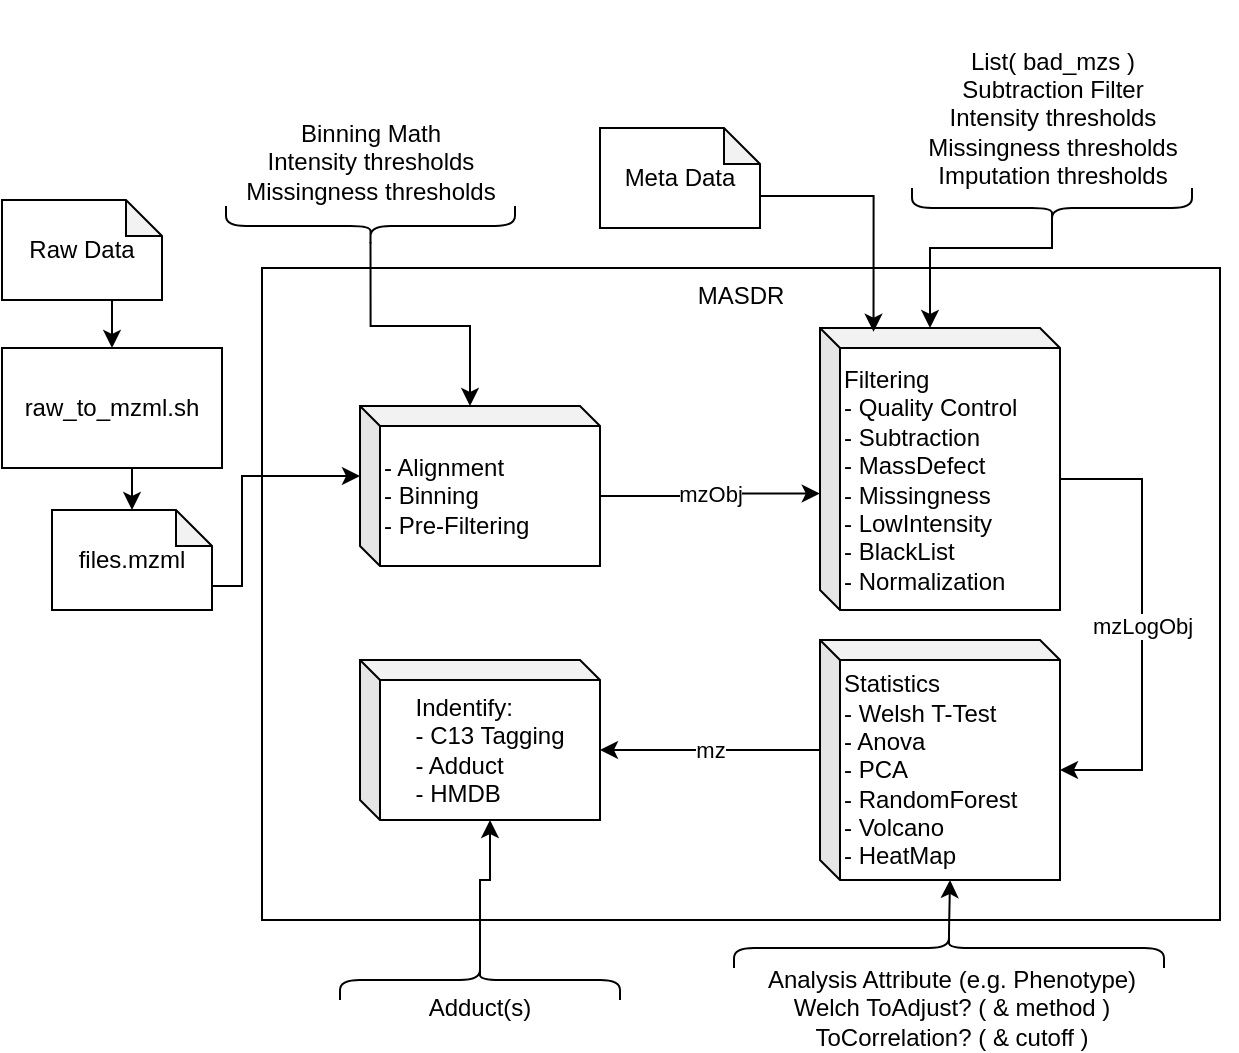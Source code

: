 <mxfile version="22.0.4" type="device">
  <diagram name="Page-1" id="NF6MBmcjPNnbceZiebFx">
    <mxGraphModel dx="1298" dy="1026" grid="1" gridSize="10" guides="1" tooltips="1" connect="1" arrows="1" fold="1" page="1" pageScale="1" pageWidth="827" pageHeight="1169" math="0" shadow="0">
      <root>
        <mxCell id="0" />
        <mxCell id="1" parent="0" />
        <mxCell id="pnGGZQMd89ZEnE11-C6j-18" value="MASDR" style="rounded=0;whiteSpace=wrap;html=1;verticalAlign=top;" vertex="1" parent="1">
          <mxGeometry x="260" y="174" width="479" height="326" as="geometry" />
        </mxCell>
        <mxCell id="pnGGZQMd89ZEnE11-C6j-5" value="raw_to_mzml.sh" style="rounded=0;whiteSpace=wrap;html=1;" vertex="1" parent="1">
          <mxGeometry x="130" y="214" width="110" height="60" as="geometry" />
        </mxCell>
        <mxCell id="pnGGZQMd89ZEnE11-C6j-7" value="- Alignment&lt;br&gt;- Binning&lt;br&gt;- Pre-Filtering&amp;nbsp;" style="shape=cube;whiteSpace=wrap;html=1;boundedLbl=1;backgroundOutline=1;darkOpacity=0.05;darkOpacity2=0.1;size=10;align=left;" vertex="1" parent="1">
          <mxGeometry x="309" y="243" width="120" height="80" as="geometry" />
        </mxCell>
        <mxCell id="pnGGZQMd89ZEnE11-C6j-9" value="Filtering&lt;br&gt;- Quality Control&lt;br style=&quot;border-color: var(--border-color);&quot;&gt;- Subtraction&lt;br&gt;- MassDefect&lt;br&gt;- Missingness&lt;br&gt;- LowIntensity&lt;br&gt;- BlackList&lt;br&gt;- Normalization" style="shape=cube;whiteSpace=wrap;html=1;boundedLbl=1;backgroundOutline=1;darkOpacity=0.05;darkOpacity2=0.1;size=10;align=left;" vertex="1" parent="1">
          <mxGeometry x="539" y="204" width="120" height="141" as="geometry" />
        </mxCell>
        <mxCell id="pnGGZQMd89ZEnE11-C6j-19" style="edgeStyle=orthogonalEdgeStyle;rounded=0;orthogonalLoop=1;jettySize=auto;html=1;exitX=0.5;exitY=1;exitDx=0;exitDy=0;exitPerimeter=0;entryX=0.5;entryY=0;entryDx=0;entryDy=0;" edge="1" parent="1" source="pnGGZQMd89ZEnE11-C6j-10" target="pnGGZQMd89ZEnE11-C6j-5">
          <mxGeometry relative="1" as="geometry" />
        </mxCell>
        <mxCell id="pnGGZQMd89ZEnE11-C6j-10" value="Raw Data" style="shape=note;whiteSpace=wrap;html=1;backgroundOutline=1;darkOpacity=0.05;size=18;verticalAlign=middle;" vertex="1" parent="1">
          <mxGeometry x="130" y="140" width="80" height="50" as="geometry" />
        </mxCell>
        <mxCell id="pnGGZQMd89ZEnE11-C6j-13" value="mzObj" style="edgeStyle=orthogonalEdgeStyle;rounded=0;orthogonalLoop=1;jettySize=auto;html=1;exitX=0;exitY=0;exitDx=120;exitDy=45;exitPerimeter=0;entryX=-0.001;entryY=0.587;entryDx=0;entryDy=0;entryPerimeter=0;" edge="1" parent="1" source="pnGGZQMd89ZEnE11-C6j-7" target="pnGGZQMd89ZEnE11-C6j-9">
          <mxGeometry x="0.006" relative="1" as="geometry">
            <mxPoint as="offset" />
          </mxGeometry>
        </mxCell>
        <mxCell id="pnGGZQMd89ZEnE11-C6j-14" value="&lt;div style=&quot;text-align: left;&quot;&gt;&lt;span style=&quot;background-color: initial;&quot;&gt;Indentify:&lt;/span&gt;&lt;/div&gt;&lt;div style=&quot;text-align: left;&quot;&gt;&lt;span style=&quot;background-color: initial;&quot;&gt;- C13 Tagging&lt;/span&gt;&lt;/div&gt;&lt;div style=&quot;text-align: left;&quot;&gt;&lt;span style=&quot;background-color: initial;&quot;&gt;- Adduct&lt;/span&gt;&lt;/div&gt;&lt;div style=&quot;text-align: left;&quot;&gt;&lt;span style=&quot;background-color: initial;&quot;&gt;- HMDB&amp;nbsp;&lt;/span&gt;&lt;/div&gt;" style="shape=cube;whiteSpace=wrap;html=1;boundedLbl=1;backgroundOutline=1;darkOpacity=0.05;darkOpacity2=0.1;size=10;" vertex="1" parent="1">
          <mxGeometry x="309" y="370" width="120" height="80" as="geometry" />
        </mxCell>
        <mxCell id="pnGGZQMd89ZEnE11-C6j-15" value="mzLogObj" style="edgeStyle=orthogonalEdgeStyle;rounded=0;orthogonalLoop=1;jettySize=auto;html=1;exitX=0;exitY=0;exitDx=120;exitDy=75.5;exitPerimeter=0;entryX=0;entryY=0;entryDx=120;entryDy=65;entryPerimeter=0;" edge="1" parent="1" source="pnGGZQMd89ZEnE11-C6j-9" target="pnGGZQMd89ZEnE11-C6j-16">
          <mxGeometry relative="1" as="geometry">
            <Array as="points">
              <mxPoint x="700" y="280" />
              <mxPoint x="700" y="425" />
            </Array>
          </mxGeometry>
        </mxCell>
        <mxCell id="pnGGZQMd89ZEnE11-C6j-16" value="Statistics&lt;br&gt;- Welsh T-Test&lt;br&gt;- Anova&lt;br&gt;- PCA&lt;br&gt;- RandomForest&lt;br&gt;- Volcano&lt;br&gt;- HeatMap" style="shape=cube;whiteSpace=wrap;html=1;boundedLbl=1;backgroundOutline=1;darkOpacity=0.05;darkOpacity2=0.1;size=10;align=left;" vertex="1" parent="1">
          <mxGeometry x="539" y="360" width="120" height="120" as="geometry" />
        </mxCell>
        <mxCell id="pnGGZQMd89ZEnE11-C6j-29" value="" style="shape=curlyBracket;whiteSpace=wrap;html=1;rounded=1;flipH=1;labelPosition=right;verticalLabelPosition=middle;align=left;verticalAlign=middle;rotation=90;" vertex="1" parent="1">
          <mxGeometry x="304.25" y="80.75" width="20" height="144.5" as="geometry" />
        </mxCell>
        <mxCell id="pnGGZQMd89ZEnE11-C6j-31" style="edgeStyle=orthogonalEdgeStyle;rounded=0;orthogonalLoop=1;jettySize=auto;html=1;exitX=0.1;exitY=0.5;exitDx=0;exitDy=0;exitPerimeter=0;entryX=0;entryY=0;entryDx=55;entryDy=0;entryPerimeter=0;" edge="1" parent="1" source="pnGGZQMd89ZEnE11-C6j-29" target="pnGGZQMd89ZEnE11-C6j-7">
          <mxGeometry relative="1" as="geometry" />
        </mxCell>
        <mxCell id="pnGGZQMd89ZEnE11-C6j-32" value="Binning Math&lt;br&gt;Intensity thresholds&lt;br&gt;Missingness thresholds" style="text;html=1;strokeColor=none;fillColor=none;align=center;verticalAlign=middle;whiteSpace=wrap;rounded=0;" vertex="1" parent="1">
          <mxGeometry x="221.5" y="106" width="185" height="30" as="geometry" />
        </mxCell>
        <mxCell id="pnGGZQMd89ZEnE11-C6j-33" value="Meta Data" style="shape=note;whiteSpace=wrap;html=1;backgroundOutline=1;darkOpacity=0.05;size=18;verticalAlign=middle;" vertex="1" parent="1">
          <mxGeometry x="429" y="104" width="80" height="50" as="geometry" />
        </mxCell>
        <mxCell id="pnGGZQMd89ZEnE11-C6j-34" style="edgeStyle=orthogonalEdgeStyle;rounded=0;orthogonalLoop=1;jettySize=auto;html=1;exitX=0;exitY=0;exitDx=80;exitDy=34;exitPerimeter=0;entryX=0.223;entryY=0.013;entryDx=0;entryDy=0;entryPerimeter=0;" edge="1" parent="1" source="pnGGZQMd89ZEnE11-C6j-33" target="pnGGZQMd89ZEnE11-C6j-9">
          <mxGeometry relative="1" as="geometry" />
        </mxCell>
        <mxCell id="pnGGZQMd89ZEnE11-C6j-36" value="files.mzml" style="shape=note;whiteSpace=wrap;html=1;backgroundOutline=1;darkOpacity=0.05;size=18;verticalAlign=middle;" vertex="1" parent="1">
          <mxGeometry x="155" y="295" width="80" height="50" as="geometry" />
        </mxCell>
        <mxCell id="pnGGZQMd89ZEnE11-C6j-37" style="edgeStyle=orthogonalEdgeStyle;rounded=0;orthogonalLoop=1;jettySize=auto;html=1;exitX=0;exitY=0;exitDx=80;exitDy=34;exitPerimeter=0;entryX=0;entryY=0;entryDx=0;entryDy=35;entryPerimeter=0;" edge="1" parent="1" source="pnGGZQMd89ZEnE11-C6j-36" target="pnGGZQMd89ZEnE11-C6j-7">
          <mxGeometry relative="1" as="geometry">
            <Array as="points">
              <mxPoint x="235" y="333" />
              <mxPoint x="250" y="333" />
              <mxPoint x="250" y="278" />
            </Array>
          </mxGeometry>
        </mxCell>
        <mxCell id="pnGGZQMd89ZEnE11-C6j-38" style="edgeStyle=orthogonalEdgeStyle;rounded=0;orthogonalLoop=1;jettySize=auto;html=1;exitX=0.5;exitY=1;exitDx=0;exitDy=0;entryX=0.5;entryY=0;entryDx=0;entryDy=0;entryPerimeter=0;" edge="1" parent="1" source="pnGGZQMd89ZEnE11-C6j-5" target="pnGGZQMd89ZEnE11-C6j-36">
          <mxGeometry relative="1" as="geometry" />
        </mxCell>
        <mxCell id="pnGGZQMd89ZEnE11-C6j-39" value="" style="shape=curlyBracket;whiteSpace=wrap;html=1;rounded=1;flipH=1;labelPosition=right;verticalLabelPosition=middle;align=left;verticalAlign=middle;rotation=90;" vertex="1" parent="1">
          <mxGeometry x="645" y="74" width="20" height="140" as="geometry" />
        </mxCell>
        <mxCell id="pnGGZQMd89ZEnE11-C6j-40" style="edgeStyle=orthogonalEdgeStyle;rounded=0;orthogonalLoop=1;jettySize=auto;html=1;exitX=0.1;exitY=0.5;exitDx=0;exitDy=0;exitPerimeter=0;entryX=0;entryY=0;entryDx=55;entryDy=0;entryPerimeter=0;" edge="1" parent="1" source="pnGGZQMd89ZEnE11-C6j-39" target="pnGGZQMd89ZEnE11-C6j-9">
          <mxGeometry relative="1" as="geometry">
            <Array as="points">
              <mxPoint x="655" y="164" />
              <mxPoint x="594" y="164" />
            </Array>
          </mxGeometry>
        </mxCell>
        <mxCell id="pnGGZQMd89ZEnE11-C6j-41" value="List( bad_mzs )&lt;br&gt;Subtraction Filter&lt;br&gt;Intensity thresholds&lt;br&gt;Missingness thresholds&lt;br&gt;Imputation thresholds" style="text;html=1;strokeColor=none;fillColor=none;align=center;verticalAlign=middle;whiteSpace=wrap;rounded=0;" vertex="1" parent="1">
          <mxGeometry x="562.5" y="40" width="185" height="117" as="geometry" />
        </mxCell>
        <mxCell id="pnGGZQMd89ZEnE11-C6j-42" value="" style="shape=curlyBracket;whiteSpace=wrap;html=1;rounded=1;flipH=1;labelPosition=right;verticalLabelPosition=middle;align=left;verticalAlign=middle;rotation=-90;" vertex="1" parent="1">
          <mxGeometry x="593.5" y="406.5" width="20" height="215" as="geometry" />
        </mxCell>
        <mxCell id="pnGGZQMd89ZEnE11-C6j-43" value="Analysis Attribute (e.g. Phenotype)&lt;br&gt;Welch ToAdjust? ( &amp;amp; method )&lt;br&gt;ToCorrelation? ( &amp;amp; cutoff )" style="text;html=1;strokeColor=none;fillColor=none;align=center;verticalAlign=middle;whiteSpace=wrap;rounded=0;" vertex="1" parent="1">
          <mxGeometry x="490" y="529" width="230" height="30" as="geometry" />
        </mxCell>
        <mxCell id="pnGGZQMd89ZEnE11-C6j-44" value="" style="shape=curlyBracket;whiteSpace=wrap;html=1;rounded=1;flipH=1;labelPosition=right;verticalLabelPosition=middle;align=left;verticalAlign=middle;rotation=-90;" vertex="1" parent="1">
          <mxGeometry x="359" y="460" width="20" height="140" as="geometry" />
        </mxCell>
        <mxCell id="pnGGZQMd89ZEnE11-C6j-45" style="edgeStyle=orthogonalEdgeStyle;rounded=0;orthogonalLoop=1;jettySize=auto;html=1;exitX=0.1;exitY=0.5;exitDx=0;exitDy=0;exitPerimeter=0;entryX=0;entryY=0;entryDx=65;entryDy=80;entryPerimeter=0;" edge="1" parent="1" source="pnGGZQMd89ZEnE11-C6j-44" target="pnGGZQMd89ZEnE11-C6j-14">
          <mxGeometry relative="1" as="geometry">
            <Array as="points">
              <mxPoint x="369" y="480" />
              <mxPoint x="374" y="480" />
            </Array>
          </mxGeometry>
        </mxCell>
        <mxCell id="pnGGZQMd89ZEnE11-C6j-46" value="Adduct(s)" style="text;html=1;strokeColor=none;fillColor=none;align=center;verticalAlign=middle;whiteSpace=wrap;rounded=0;" vertex="1" parent="1">
          <mxGeometry x="254" y="529" width="230" height="30" as="geometry" />
        </mxCell>
        <mxCell id="pnGGZQMd89ZEnE11-C6j-47" style="edgeStyle=orthogonalEdgeStyle;rounded=0;orthogonalLoop=1;jettySize=auto;html=1;exitX=0.1;exitY=0.5;exitDx=0;exitDy=0;exitPerimeter=0;entryX=0;entryY=0;entryDx=65;entryDy=120;entryPerimeter=0;" edge="1" parent="1" source="pnGGZQMd89ZEnE11-C6j-42" target="pnGGZQMd89ZEnE11-C6j-16">
          <mxGeometry relative="1" as="geometry" />
        </mxCell>
        <mxCell id="pnGGZQMd89ZEnE11-C6j-49" value="mz" style="edgeStyle=orthogonalEdgeStyle;rounded=0;orthogonalLoop=1;jettySize=auto;html=1;exitX=0;exitY=0;exitDx=0;exitDy=55;exitPerimeter=0;entryX=0;entryY=0;entryDx=120;entryDy=45;entryPerimeter=0;" edge="1" parent="1" source="pnGGZQMd89ZEnE11-C6j-16" target="pnGGZQMd89ZEnE11-C6j-14">
          <mxGeometry relative="1" as="geometry">
            <mxPoint as="offset" />
          </mxGeometry>
        </mxCell>
      </root>
    </mxGraphModel>
  </diagram>
</mxfile>
